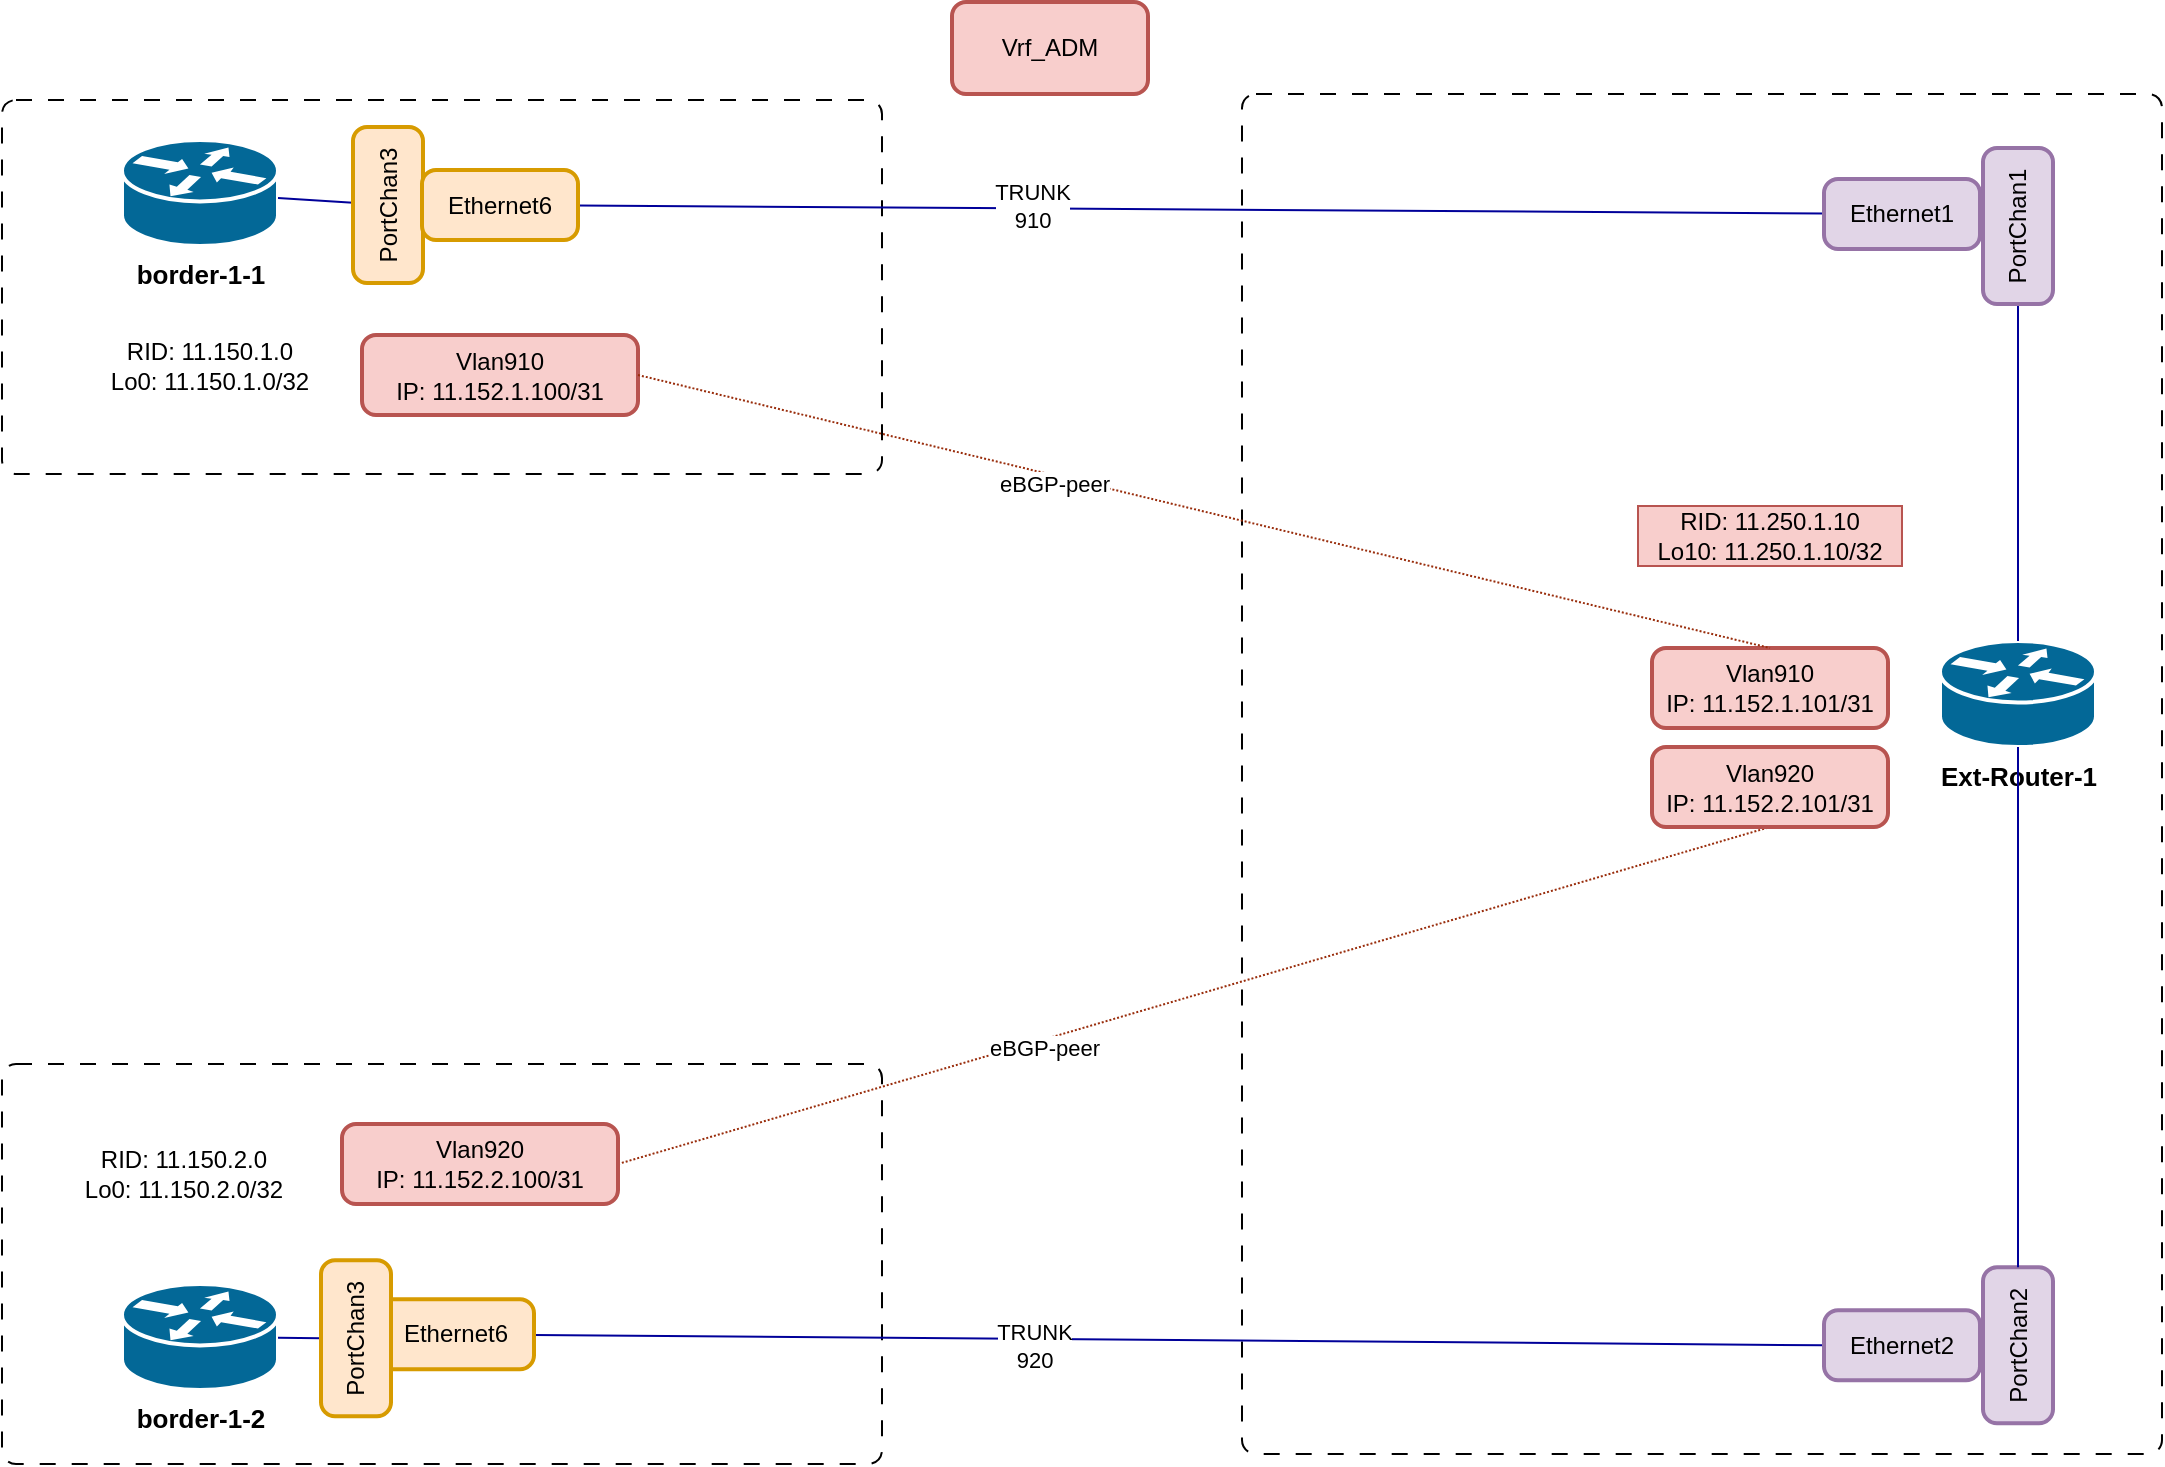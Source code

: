 <mxfile version="22.1.16" type="device">
  <diagram name="Borders - Ext-router conn" id="yAt0NbbH3f-G5PElusmf">
    <mxGraphModel dx="1434" dy="844" grid="0" gridSize="10" guides="1" tooltips="1" connect="1" arrows="1" fold="1" page="0" pageScale="1" pageWidth="1169" pageHeight="827" math="0" shadow="0">
      <root>
        <mxCell id="0" />
        <mxCell id="1" parent="0" />
        <mxCell id="qQSthZN2EYk0J_XpdvGL-1" value="" style="rounded=1;whiteSpace=wrap;html=1;absoluteArcSize=1;arcSize=14;strokeWidth=1;fillColor=none;dashed=1;dashPattern=8 8;" vertex="1" parent="1">
          <mxGeometry x="660" y="86" width="460" height="680" as="geometry" />
        </mxCell>
        <mxCell id="qQSthZN2EYk0J_XpdvGL-2" value="" style="rounded=1;whiteSpace=wrap;html=1;absoluteArcSize=1;arcSize=14;strokeWidth=1;fillColor=none;dashed=1;dashPattern=8 8;" vertex="1" parent="1">
          <mxGeometry x="40" y="571" width="440" height="200" as="geometry" />
        </mxCell>
        <mxCell id="qQSthZN2EYk0J_XpdvGL-3" value="" style="rounded=1;whiteSpace=wrap;html=1;absoluteArcSize=1;arcSize=14;strokeWidth=1;fillColor=none;dashed=1;dashPattern=8 8;" vertex="1" parent="1">
          <mxGeometry x="40" y="89" width="440" height="187" as="geometry" />
        </mxCell>
        <mxCell id="qQSthZN2EYk0J_XpdvGL-4" value="border-1-1" style="shape=mxgraph.cisco.routers.router;sketch=0;html=1;pointerEvents=1;dashed=0;fillColor=#036897;strokeColor=#ffffff;strokeWidth=2;verticalLabelPosition=bottom;verticalAlign=top;align=center;outlineConnect=0;fontStyle=1;fontSize=13;" vertex="1" parent="1">
          <mxGeometry x="100" y="109" width="78" height="53" as="geometry" />
        </mxCell>
        <mxCell id="qQSthZN2EYk0J_XpdvGL-5" value="border-1-2" style="shape=mxgraph.cisco.routers.router;sketch=0;html=1;pointerEvents=1;dashed=0;fillColor=#036897;strokeColor=#ffffff;strokeWidth=2;verticalLabelPosition=bottom;verticalAlign=top;align=center;outlineConnect=0;fontStyle=1;fontSize=13;" vertex="1" parent="1">
          <mxGeometry x="100" y="681" width="78" height="53" as="geometry" />
        </mxCell>
        <mxCell id="qQSthZN2EYk0J_XpdvGL-6" value="Ext-Router-1" style="shape=mxgraph.cisco.routers.router;sketch=0;html=1;pointerEvents=1;dashed=0;fillColor=#036897;strokeColor=#ffffff;strokeWidth=2;verticalLabelPosition=bottom;verticalAlign=top;align=center;outlineConnect=0;fontStyle=1;fontSize=13;" vertex="1" parent="1">
          <mxGeometry x="1009" y="359.5" width="78" height="53" as="geometry" />
        </mxCell>
        <mxCell id="qQSthZN2EYk0J_XpdvGL-7" value="" style="endArrow=none;html=1;rounded=0;fontSize=8;strokeColor=#000099;exitX=0;exitY=0.5;exitDx=0;exitDy=0;" edge="1" parent="1" source="qQSthZN2EYk0J_XpdvGL-23" target="qQSthZN2EYk0J_XpdvGL-6">
          <mxGeometry width="50" height="50" relative="1" as="geometry">
            <mxPoint x="-138" y="1084" as="sourcePoint" />
            <mxPoint x="-309" y="887" as="targetPoint" />
          </mxGeometry>
        </mxCell>
        <mxCell id="qQSthZN2EYk0J_XpdvGL-8" value="" style="endArrow=none;html=1;rounded=0;entryX=0;entryY=0.5;entryDx=0;entryDy=0;fontSize=8;strokeColor=#000099;" edge="1" parent="1" source="qQSthZN2EYk0J_XpdvGL-13" target="qQSthZN2EYk0J_XpdvGL-25">
          <mxGeometry width="50" height="50" relative="1" as="geometry">
            <mxPoint x="567" y="304" as="sourcePoint" />
            <mxPoint x="558" y="149" as="targetPoint" />
          </mxGeometry>
        </mxCell>
        <mxCell id="qQSthZN2EYk0J_XpdvGL-9" value="TRUNK&lt;br&gt;920" style="edgeLabel;html=1;align=center;verticalAlign=middle;resizable=0;points=[];" vertex="1" connectable="0" parent="qQSthZN2EYk0J_XpdvGL-8">
          <mxGeometry x="0.003" y="-2" relative="1" as="geometry">
            <mxPoint x="-74" y="1" as="offset" />
          </mxGeometry>
        </mxCell>
        <mxCell id="qQSthZN2EYk0J_XpdvGL-10" value="" style="endArrow=none;html=1;rounded=0;fontSize=8;strokeColor=#000099;" edge="1" parent="1" source="qQSthZN2EYk0J_XpdvGL-32" target="qQSthZN2EYk0J_XpdvGL-24">
          <mxGeometry width="50" height="50" relative="1" as="geometry">
            <mxPoint x="488" y="180" as="sourcePoint" />
            <mxPoint x="980" y="180" as="targetPoint" />
          </mxGeometry>
        </mxCell>
        <mxCell id="qQSthZN2EYk0J_XpdvGL-11" value="TRUNK&lt;br style=&quot;border-color: var(--border-color);&quot;&gt;910" style="edgeLabel;html=1;align=center;verticalAlign=middle;resizable=0;points=[];" vertex="1" connectable="0" parent="qQSthZN2EYk0J_XpdvGL-10">
          <mxGeometry x="-0.018" y="1" relative="1" as="geometry">
            <mxPoint x="-79" y="-1" as="offset" />
          </mxGeometry>
        </mxCell>
        <mxCell id="qQSthZN2EYk0J_XpdvGL-12" value="" style="endArrow=none;html=1;rounded=0;entryX=0;entryY=0.5;entryDx=0;entryDy=0;fontSize=8;strokeColor=#000099;" edge="1" parent="1" source="qQSthZN2EYk0J_XpdvGL-15" target="qQSthZN2EYk0J_XpdvGL-13">
          <mxGeometry width="50" height="50" relative="1" as="geometry">
            <mxPoint x="182" y="678.75" as="sourcePoint" />
            <mxPoint x="540" y="390.75" as="targetPoint" />
          </mxGeometry>
        </mxCell>
        <mxCell id="qQSthZN2EYk0J_XpdvGL-13" value="Ethernet6" style="rounded=1;whiteSpace=wrap;html=1;absoluteArcSize=1;arcSize=14;strokeWidth=2;fillColor=#ffe6cc;strokeColor=#d79b00;" vertex="1" parent="1">
          <mxGeometry x="228" y="688.63" width="78" height="35" as="geometry" />
        </mxCell>
        <mxCell id="qQSthZN2EYk0J_XpdvGL-14" value="" style="endArrow=none;html=1;rounded=0;entryX=0.5;entryY=0;entryDx=0;entryDy=0;fontSize=8;strokeColor=#000099;" edge="1" parent="1" source="qQSthZN2EYk0J_XpdvGL-5" target="qQSthZN2EYk0J_XpdvGL-15">
          <mxGeometry width="50" height="50" relative="1" as="geometry">
            <mxPoint x="166" y="681" as="sourcePoint" />
            <mxPoint x="230" y="618" as="targetPoint" />
          </mxGeometry>
        </mxCell>
        <mxCell id="qQSthZN2EYk0J_XpdvGL-15" value="PortChan3" style="rounded=1;whiteSpace=wrap;html=1;absoluteArcSize=1;arcSize=14;strokeWidth=2;rotation=-90;fillColor=#ffe6cc;strokeColor=#d79b00;" vertex="1" parent="1">
          <mxGeometry x="178" y="690.63" width="78" height="35" as="geometry" />
        </mxCell>
        <mxCell id="qQSthZN2EYk0J_XpdvGL-16" value="Vlan910&lt;br&gt;IP: 11.152.1.101/31" style="rounded=1;whiteSpace=wrap;html=1;absoluteArcSize=1;arcSize=14;strokeWidth=2;fillColor=#f8cecc;strokeColor=#b85450;" vertex="1" parent="1">
          <mxGeometry x="865" y="363" width="118" height="40" as="geometry" />
        </mxCell>
        <mxCell id="qQSthZN2EYk0J_XpdvGL-17" value="Vlan910&lt;br&gt;IP: 11.152.1.100/31" style="rounded=1;whiteSpace=wrap;html=1;absoluteArcSize=1;arcSize=14;strokeWidth=2;fillColor=#f8cecc;strokeColor=#b85450;" vertex="1" parent="1">
          <mxGeometry x="220" y="206.5" width="138" height="40" as="geometry" />
        </mxCell>
        <mxCell id="qQSthZN2EYk0J_XpdvGL-18" value="Vrf_ADM" style="rounded=1;whiteSpace=wrap;html=1;absoluteArcSize=1;arcSize=14;strokeWidth=2;fillColor=#f8cecc;strokeColor=#b85450;" vertex="1" parent="1">
          <mxGeometry x="515" y="40" width="98" height="46" as="geometry" />
        </mxCell>
        <mxCell id="qQSthZN2EYk0J_XpdvGL-19" value="" style="endArrow=none;html=1;rounded=0;entryX=0.5;entryY=1;entryDx=0;entryDy=0;fontSize=8;strokeColor=#992D0C;exitX=1;exitY=0.5;exitDx=0;exitDy=0;dashed=1;dashPattern=1 1;" edge="1" parent="1" source="qQSthZN2EYk0J_XpdvGL-27" target="qQSthZN2EYk0J_XpdvGL-26">
          <mxGeometry width="50" height="50" relative="1" as="geometry">
            <mxPoint x="348" y="686.13" as="sourcePoint" />
            <mxPoint x="475" y="245" as="targetPoint" />
          </mxGeometry>
        </mxCell>
        <mxCell id="qQSthZN2EYk0J_XpdvGL-20" value="eBGP-peer" style="edgeLabel;html=1;align=center;verticalAlign=middle;resizable=0;points=[];" vertex="1" connectable="0" parent="qQSthZN2EYk0J_XpdvGL-19">
          <mxGeometry x="-0.264" y="-4" relative="1" as="geometry">
            <mxPoint as="offset" />
          </mxGeometry>
        </mxCell>
        <mxCell id="qQSthZN2EYk0J_XpdvGL-21" value="" style="endArrow=none;html=1;rounded=0;fontSize=8;strokeColor=#992D0C;exitX=1;exitY=0.5;exitDx=0;exitDy=0;entryX=0.5;entryY=0;entryDx=0;entryDy=0;dashed=1;dashPattern=1 1;" edge="1" parent="1" source="qQSthZN2EYk0J_XpdvGL-17" target="qQSthZN2EYk0J_XpdvGL-16">
          <mxGeometry width="50" height="50" relative="1" as="geometry">
            <mxPoint x="358" y="696" as="sourcePoint" />
            <mxPoint x="1070" y="296" as="targetPoint" />
          </mxGeometry>
        </mxCell>
        <mxCell id="qQSthZN2EYk0J_XpdvGL-22" value="eBGP-peer" style="edgeLabel;html=1;align=center;verticalAlign=middle;resizable=0;points=[];" vertex="1" connectable="0" parent="qQSthZN2EYk0J_XpdvGL-21">
          <mxGeometry x="-0.264" y="-4" relative="1" as="geometry">
            <mxPoint as="offset" />
          </mxGeometry>
        </mxCell>
        <mxCell id="qQSthZN2EYk0J_XpdvGL-23" value="PortChan1" style="rounded=1;whiteSpace=wrap;html=1;absoluteArcSize=1;arcSize=14;strokeWidth=2;rotation=-90;fillColor=#e1d5e7;strokeColor=#9673a6;" vertex="1" parent="1">
          <mxGeometry x="1009" y="134.5" width="78" height="35" as="geometry" />
        </mxCell>
        <mxCell id="qQSthZN2EYk0J_XpdvGL-24" value="Ethernet1" style="rounded=1;whiteSpace=wrap;html=1;absoluteArcSize=1;arcSize=14;strokeWidth=2;fillColor=#e1d5e7;strokeColor=#9673a6;" vertex="1" parent="1">
          <mxGeometry x="951" y="128.5" width="78" height="35" as="geometry" />
        </mxCell>
        <mxCell id="qQSthZN2EYk0J_XpdvGL-25" value="Ethernet2" style="rounded=1;whiteSpace=wrap;html=1;absoluteArcSize=1;arcSize=14;strokeWidth=2;fillColor=#e1d5e7;strokeColor=#9673a6;" vertex="1" parent="1">
          <mxGeometry x="951" y="694.13" width="78" height="35" as="geometry" />
        </mxCell>
        <mxCell id="qQSthZN2EYk0J_XpdvGL-26" value="Vlan920&lt;br&gt;IP: 11.152.2.101/31" style="rounded=1;whiteSpace=wrap;html=1;absoluteArcSize=1;arcSize=14;strokeWidth=2;fillColor=#f8cecc;strokeColor=#b85450;" vertex="1" parent="1">
          <mxGeometry x="865" y="412.5" width="118" height="40" as="geometry" />
        </mxCell>
        <mxCell id="qQSthZN2EYk0J_XpdvGL-27" value="Vlan920&lt;br&gt;IP: 11.152.2.100/31" style="rounded=1;whiteSpace=wrap;html=1;absoluteArcSize=1;arcSize=14;strokeWidth=2;fillColor=#f8cecc;strokeColor=#b85450;" vertex="1" parent="1">
          <mxGeometry x="210" y="601" width="138" height="40" as="geometry" />
        </mxCell>
        <mxCell id="qQSthZN2EYk0J_XpdvGL-28" value="PortChan2" style="rounded=1;whiteSpace=wrap;html=1;absoluteArcSize=1;arcSize=14;strokeWidth=2;rotation=-90;fillColor=#e1d5e7;strokeColor=#9673a6;" vertex="1" parent="1">
          <mxGeometry x="1009" y="694.13" width="78" height="35" as="geometry" />
        </mxCell>
        <mxCell id="qQSthZN2EYk0J_XpdvGL-29" value="" style="endArrow=none;html=1;rounded=0;fontSize=8;strokeColor=#000099;" edge="1" parent="1" source="qQSthZN2EYk0J_XpdvGL-4" target="qQSthZN2EYk0J_XpdvGL-30">
          <mxGeometry width="50" height="50" relative="1" as="geometry">
            <mxPoint x="178" y="135.5" as="sourcePoint" />
            <mxPoint x="844" y="141.5" as="targetPoint" />
          </mxGeometry>
        </mxCell>
        <mxCell id="qQSthZN2EYk0J_XpdvGL-30" value="PortChan3" style="rounded=1;whiteSpace=wrap;html=1;absoluteArcSize=1;arcSize=14;strokeWidth=2;rotation=-90;fillColor=#ffe6cc;strokeColor=#d79b00;" vertex="1" parent="1">
          <mxGeometry x="194" y="124" width="78" height="35" as="geometry" />
        </mxCell>
        <mxCell id="qQSthZN2EYk0J_XpdvGL-31" value="" style="endArrow=none;html=1;rounded=0;fontSize=8;strokeColor=#000099;" edge="1" parent="1" source="qQSthZN2EYk0J_XpdvGL-30" target="qQSthZN2EYk0J_XpdvGL-32">
          <mxGeometry width="50" height="50" relative="1" as="geometry">
            <mxPoint x="251" y="141.5" as="sourcePoint" />
            <mxPoint x="844" y="141.5" as="targetPoint" />
          </mxGeometry>
        </mxCell>
        <mxCell id="qQSthZN2EYk0J_XpdvGL-32" value="Ethernet6" style="rounded=1;whiteSpace=wrap;html=1;absoluteArcSize=1;arcSize=14;strokeWidth=2;fillColor=#ffe6cc;strokeColor=#d79b00;" vertex="1" parent="1">
          <mxGeometry x="250" y="124" width="78" height="35" as="geometry" />
        </mxCell>
        <mxCell id="qQSthZN2EYk0J_XpdvGL-33" value="" style="endArrow=none;html=1;rounded=0;fontSize=8;strokeColor=#000099;exitX=0.5;exitY=1;exitDx=0;exitDy=0;entryX=1;entryY=0.5;entryDx=0;entryDy=0;exitPerimeter=0;" edge="1" parent="1" source="qQSthZN2EYk0J_XpdvGL-6" target="qQSthZN2EYk0J_XpdvGL-28">
          <mxGeometry width="50" height="50" relative="1" as="geometry">
            <mxPoint x="1058" y="170" as="sourcePoint" />
            <mxPoint x="1058" y="544" as="targetPoint" />
          </mxGeometry>
        </mxCell>
        <mxCell id="qQSthZN2EYk0J_XpdvGL-34" value="RID: 11.250.1.10&lt;br&gt;Lo10: 11.250.1.10/32" style="text;strokeColor=#b85450;align=center;fillColor=#f8cecc;html=1;verticalAlign=middle;whiteSpace=wrap;rounded=0;" vertex="1" parent="1">
          <mxGeometry x="858" y="292" width="132" height="30" as="geometry" />
        </mxCell>
        <mxCell id="qQSthZN2EYk0J_XpdvGL-35" value="RID: 11.150.1.0&lt;br&gt;Lo0: 11.150.1.0/32" style="text;align=center;html=1;verticalAlign=middle;whiteSpace=wrap;rounded=0;" vertex="1" parent="1">
          <mxGeometry x="78" y="206.5" width="132" height="30" as="geometry" />
        </mxCell>
        <mxCell id="qQSthZN2EYk0J_XpdvGL-36" value="RID: 11.150.2.0&lt;br&gt;Lo0: 11.150.2.0/32" style="text;align=center;html=1;verticalAlign=middle;whiteSpace=wrap;rounded=0;" vertex="1" parent="1">
          <mxGeometry x="65" y="611" width="132" height="30" as="geometry" />
        </mxCell>
      </root>
    </mxGraphModel>
  </diagram>
</mxfile>
